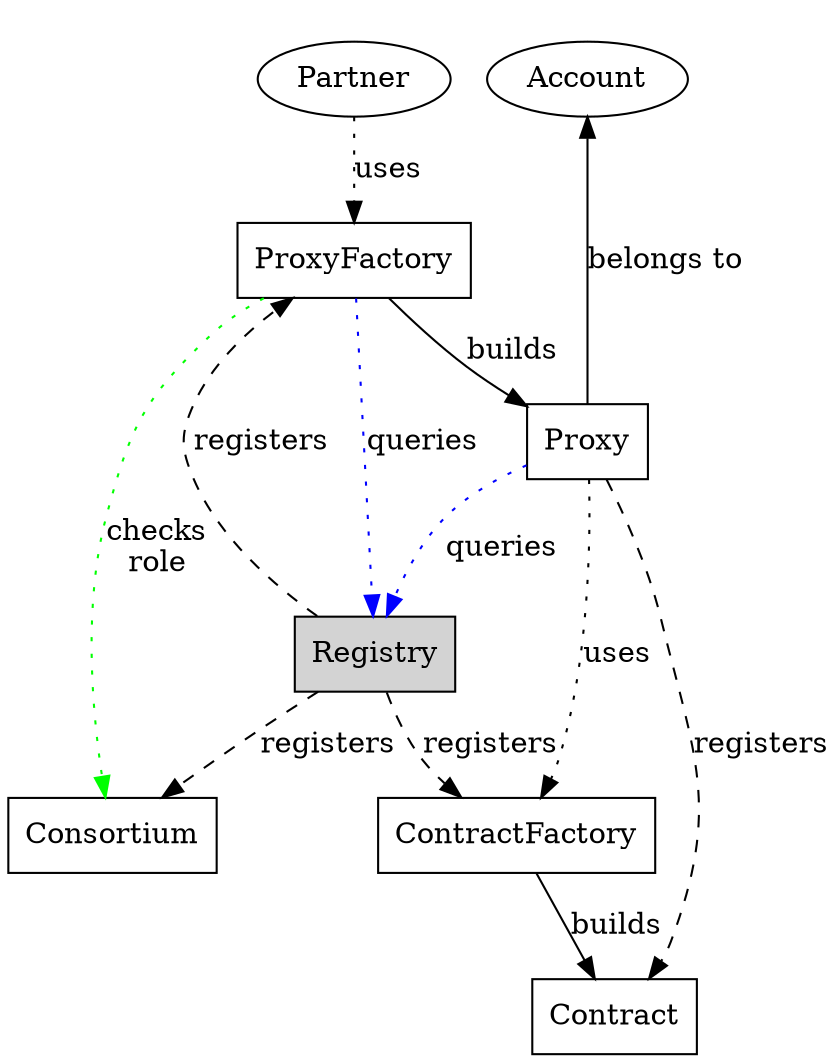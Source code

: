 digraph Contracts {
    subgraph cluster_Accounts {
        graph [style=invis];
        Account;
        Partner;
	}
    node [shape = box];
    Registry [style=filled];
    Registry -> { ContractFactory; ProxyFactory; Consortium } [style=dashed, label="registers"]
    ContractFactory -> Contract [label="builds"];
    ProxyFactory -> Consortium [style=dotted, label="checks\nrole", color=green];
    ProxyFactory -> Registry [style=dotted, label="queries", color=blue];
    ProxyFactory -> Proxy [label="builds"];
    Proxy -> Registry [style=dotted; label="queries", color=blue];
    Proxy -> ContractFactory [style=dotted, label="uses"];
    Proxy -> Contract [style=dashed, label="registers"];
    Proxy -> Account [label="belongs to"];
    Partner -> ProxyFactory [style=dotted, label="uses"];
}